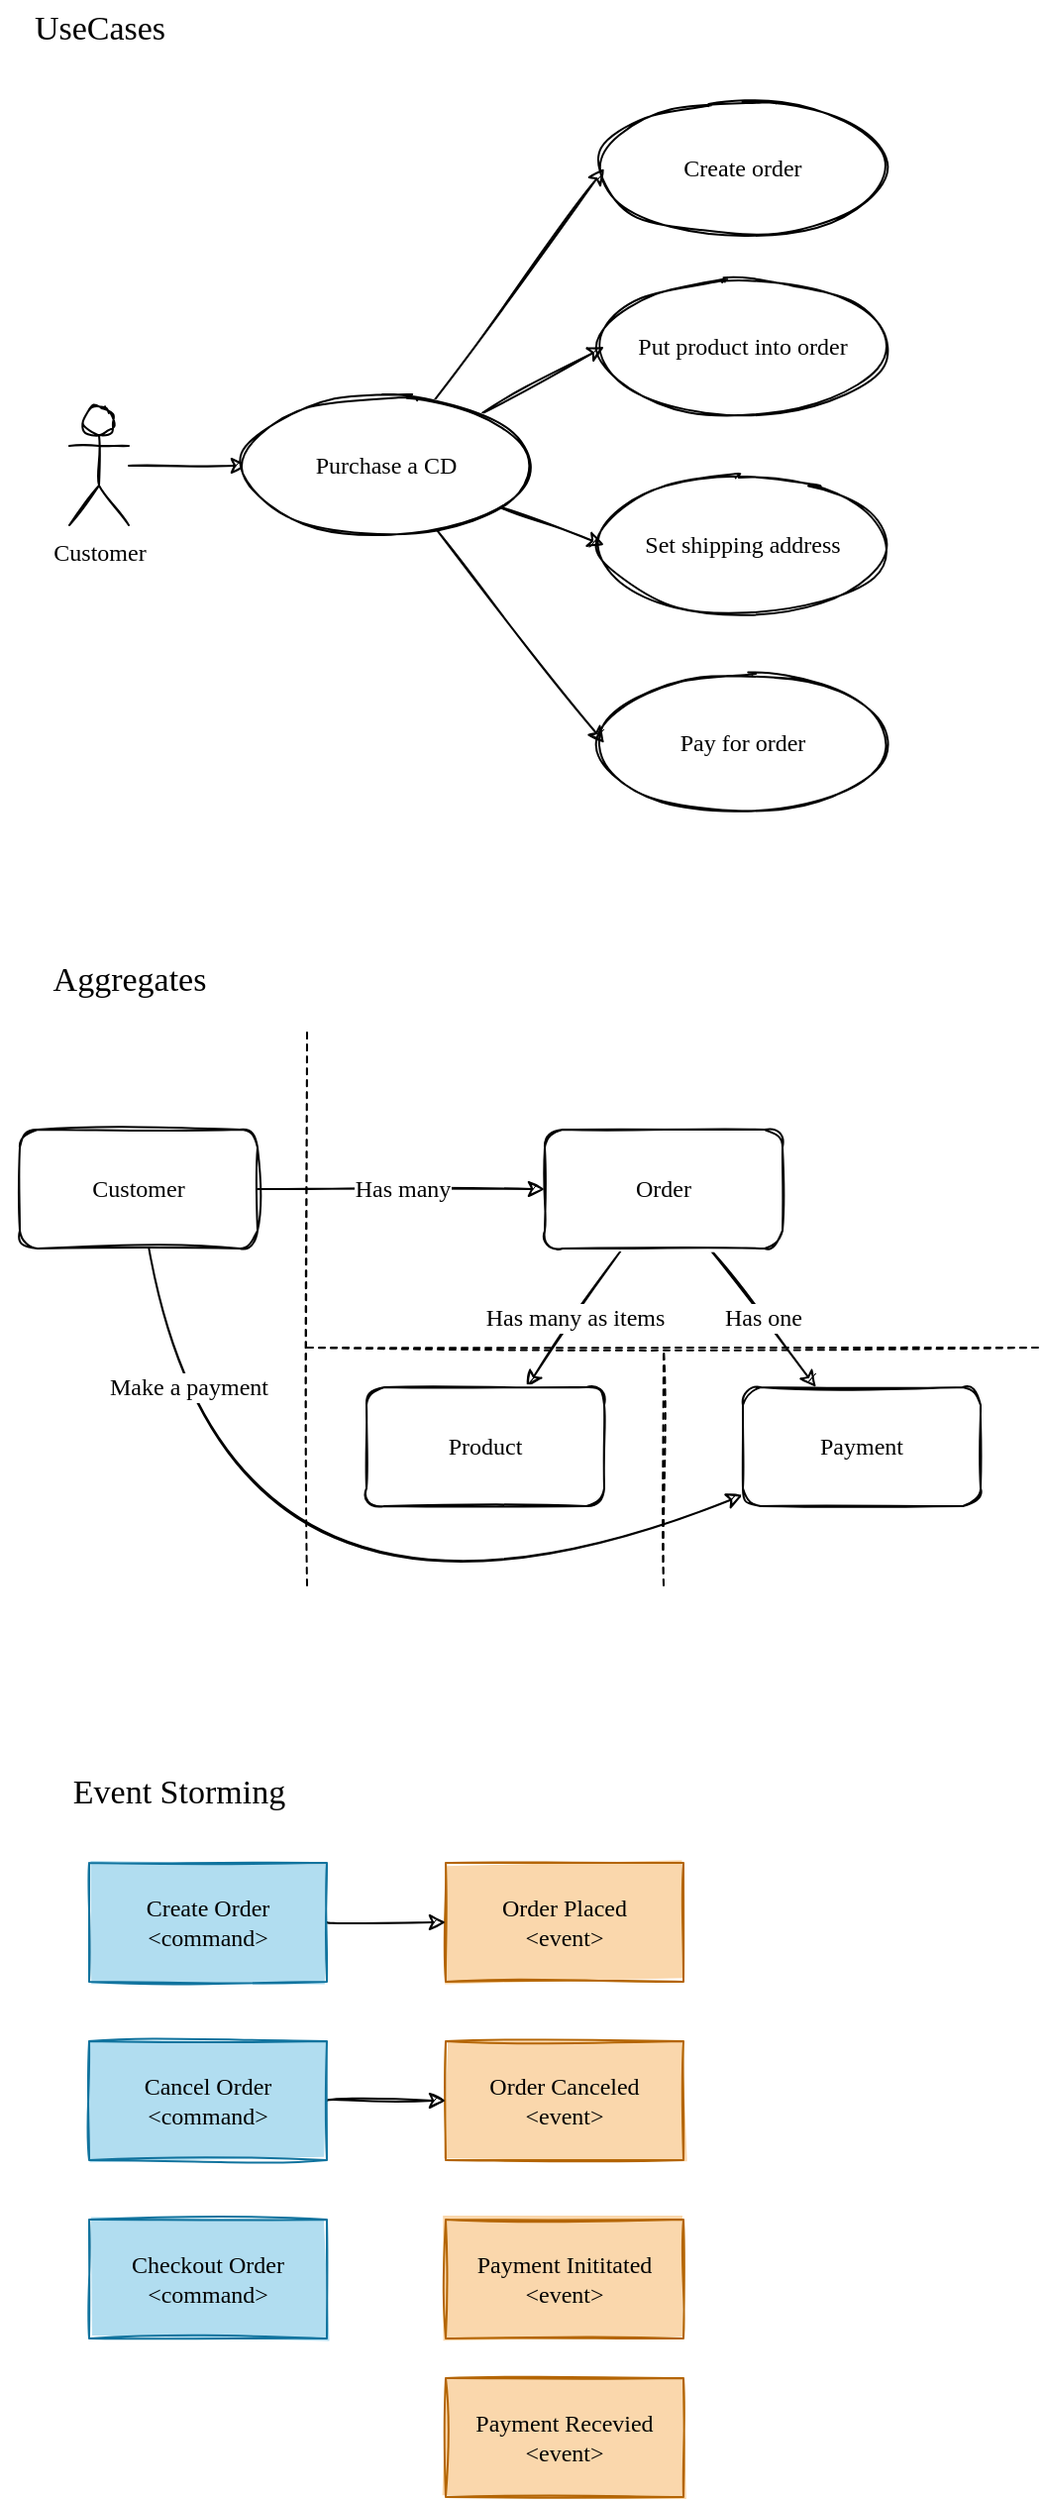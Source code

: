 <mxfile version="20.5.3" type="embed"><diagram id="23iRSUPoRavnBvh4doch" name="MusicCorp"><mxGraphModel dx="535" dy="411" grid="1" gridSize="10" guides="1" tooltips="1" connect="1" arrows="1" fold="1" page="1" pageScale="1" pageWidth="827" pageHeight="1169" math="0" shadow="0"><root><mxCell id="0"/><mxCell id="1" parent="0"/><mxCell id="RXbtguzAtdwIQvgYZh3G-12" value="" style="endArrow=none;dashed=1;html=1;rounded=0;shadow=0;sketch=1;fontFamily=Comic Sans MS;fontSize=12;" edge="1" parent="1"><mxGeometry width="50" height="50" relative="1" as="geometry"><mxPoint x="190" y="840" as="sourcePoint"/><mxPoint x="190" y="560" as="targetPoint"/></mxGeometry></mxCell><mxCell id="tCSPe5C31GYXscqeNvCz-13" style="edgeStyle=none;rounded=0;sketch=1;orthogonalLoop=1;jettySize=auto;html=1;shadow=0;fontFamily=Comic Sans MS;fontSize=23;" edge="1" parent="1" source="tCSPe5C31GYXscqeNvCz-2" target="tCSPe5C31GYXscqeNvCz-7"><mxGeometry relative="1" as="geometry"/></mxCell><mxCell id="tCSPe5C31GYXscqeNvCz-2" value="Customer" style="shape=umlActor;verticalLabelPosition=bottom;verticalAlign=top;html=1;outlineConnect=0;shadow=0;sketch=1;fontFamily=Comic Sans MS;" vertex="1" parent="1"><mxGeometry x="70" y="245" width="30" height="60" as="geometry"/></mxCell><mxCell id="tCSPe5C31GYXscqeNvCz-3" value="Create order" style="ellipse;whiteSpace=wrap;html=1;shadow=0;sketch=1;fontFamily=Comic Sans MS;" vertex="1" parent="1"><mxGeometry x="340" y="90" width="140" height="70" as="geometry"/></mxCell><mxCell id="tCSPe5C31GYXscqeNvCz-4" value="Put product into order" style="ellipse;whiteSpace=wrap;html=1;shadow=0;sketch=1;fontFamily=Comic Sans MS;" vertex="1" parent="1"><mxGeometry x="340" y="180" width="140" height="70" as="geometry"/></mxCell><mxCell id="tCSPe5C31GYXscqeNvCz-5" value="Set shipping address" style="ellipse;whiteSpace=wrap;html=1;shadow=0;sketch=1;fontFamily=Comic Sans MS;" vertex="1" parent="1"><mxGeometry x="340" y="280" width="140" height="70" as="geometry"/></mxCell><mxCell id="tCSPe5C31GYXscqeNvCz-6" value="Pay for order" style="ellipse;whiteSpace=wrap;html=1;shadow=0;sketch=1;fontFamily=Comic Sans MS;" vertex="1" parent="1"><mxGeometry x="340" y="380" width="140" height="70" as="geometry"/></mxCell><mxCell id="tCSPe5C31GYXscqeNvCz-9" style="rounded=0;orthogonalLoop=1;jettySize=auto;html=1;fontFamily=Comic Sans MS;fontSize=23;entryX=0;entryY=0.5;entryDx=0;entryDy=0;shadow=0;sketch=1;" edge="1" parent="1" source="tCSPe5C31GYXscqeNvCz-7" target="tCSPe5C31GYXscqeNvCz-3"><mxGeometry relative="1" as="geometry"/></mxCell><mxCell id="tCSPe5C31GYXscqeNvCz-10" style="edgeStyle=none;rounded=0;sketch=1;orthogonalLoop=1;jettySize=auto;html=1;entryX=0;entryY=0.5;entryDx=0;entryDy=0;shadow=0;fontFamily=Comic Sans MS;fontSize=23;" edge="1" parent="1" source="tCSPe5C31GYXscqeNvCz-7" target="tCSPe5C31GYXscqeNvCz-4"><mxGeometry relative="1" as="geometry"/></mxCell><mxCell id="tCSPe5C31GYXscqeNvCz-11" style="edgeStyle=none;rounded=0;sketch=1;orthogonalLoop=1;jettySize=auto;html=1;entryX=0;entryY=0.5;entryDx=0;entryDy=0;shadow=0;fontFamily=Comic Sans MS;fontSize=23;" edge="1" parent="1" source="tCSPe5C31GYXscqeNvCz-7" target="tCSPe5C31GYXscqeNvCz-5"><mxGeometry relative="1" as="geometry"/></mxCell><mxCell id="tCSPe5C31GYXscqeNvCz-12" style="edgeStyle=none;rounded=0;sketch=1;orthogonalLoop=1;jettySize=auto;html=1;entryX=0;entryY=0.5;entryDx=0;entryDy=0;shadow=0;fontFamily=Comic Sans MS;fontSize=23;" edge="1" parent="1" source="tCSPe5C31GYXscqeNvCz-7" target="tCSPe5C31GYXscqeNvCz-6"><mxGeometry relative="1" as="geometry"/></mxCell><mxCell id="tCSPe5C31GYXscqeNvCz-7" value="Purchase a CD" style="ellipse;whiteSpace=wrap;html=1;shadow=0;sketch=1;fontFamily=Comic Sans MS;" vertex="1" parent="1"><mxGeometry x="160" y="240" width="140" height="70" as="geometry"/></mxCell><mxCell id="RXbtguzAtdwIQvgYZh3G-1" value="UseCases" style="text;html=1;align=center;verticalAlign=middle;resizable=0;points=[];autosize=1;strokeColor=none;fillColor=none;fontSize=17;fontFamily=Comic Sans MS;" vertex="1" parent="1"><mxGeometry x="35" y="40" width="100" height="30" as="geometry"/></mxCell><mxCell id="RXbtguzAtdwIQvgYZh3G-2" value="Aggregates" style="text;html=1;align=center;verticalAlign=middle;resizable=0;points=[];autosize=1;strokeColor=none;fillColor=none;fontSize=17;fontFamily=Comic Sans MS;" vertex="1" parent="1"><mxGeometry x="40" y="520" width="120" height="30" as="geometry"/></mxCell><mxCell id="RXbtguzAtdwIQvgYZh3G-9" value="Has many" style="edgeStyle=none;rounded=0;sketch=1;orthogonalLoop=1;jettySize=auto;html=1;shadow=0;fontFamily=Comic Sans MS;fontSize=12;" edge="1" parent="1" source="RXbtguzAtdwIQvgYZh3G-4" target="RXbtguzAtdwIQvgYZh3G-5"><mxGeometry relative="1" as="geometry"/></mxCell><mxCell id="RXbtguzAtdwIQvgYZh3G-17" value="Make a payment" style="edgeStyle=none;sketch=1;orthogonalLoop=1;jettySize=auto;html=1;shadow=0;fontFamily=Comic Sans MS;fontSize=12;curved=1;" edge="1" parent="1" source="RXbtguzAtdwIQvgYZh3G-4" target="RXbtguzAtdwIQvgYZh3G-8"><mxGeometry x="-0.719" y="8" relative="1" as="geometry"><Array as="points"><mxPoint x="150" y="900"/></Array><mxPoint as="offset"/></mxGeometry></mxCell><mxCell id="RXbtguzAtdwIQvgYZh3G-4" value="Customer" style="rounded=1;whiteSpace=wrap;html=1;shadow=0;sketch=1;fontFamily=Comic Sans MS;fontSize=12;" vertex="1" parent="1"><mxGeometry x="45" y="610" width="120" height="60" as="geometry"/></mxCell><mxCell id="RXbtguzAtdwIQvgYZh3G-10" value="Has many as items" style="edgeStyle=none;rounded=0;sketch=1;orthogonalLoop=1;jettySize=auto;html=1;shadow=0;fontFamily=Comic Sans MS;fontSize=12;" edge="1" parent="1" source="RXbtguzAtdwIQvgYZh3G-5" target="RXbtguzAtdwIQvgYZh3G-7"><mxGeometry relative="1" as="geometry"/></mxCell><mxCell id="RXbtguzAtdwIQvgYZh3G-11" value="Has one" style="edgeStyle=none;rounded=0;sketch=1;orthogonalLoop=1;jettySize=auto;html=1;shadow=0;fontFamily=Comic Sans MS;fontSize=12;" edge="1" parent="1" source="RXbtguzAtdwIQvgYZh3G-5" target="RXbtguzAtdwIQvgYZh3G-8"><mxGeometry relative="1" as="geometry"/></mxCell><mxCell id="RXbtguzAtdwIQvgYZh3G-5" value="Order" style="rounded=1;whiteSpace=wrap;html=1;shadow=0;sketch=1;fontFamily=Comic Sans MS;fontSize=12;" vertex="1" parent="1"><mxGeometry x="310" y="610" width="120" height="60" as="geometry"/></mxCell><mxCell id="RXbtguzAtdwIQvgYZh3G-7" value="Product" style="rounded=1;whiteSpace=wrap;html=1;shadow=0;sketch=1;fontFamily=Comic Sans MS;fontSize=12;" vertex="1" parent="1"><mxGeometry x="220" y="740" width="120" height="60" as="geometry"/></mxCell><mxCell id="RXbtguzAtdwIQvgYZh3G-8" value="Payment" style="rounded=1;whiteSpace=wrap;html=1;shadow=0;sketch=1;fontFamily=Comic Sans MS;fontSize=12;" vertex="1" parent="1"><mxGeometry x="410" y="740" width="120" height="60" as="geometry"/></mxCell><mxCell id="RXbtguzAtdwIQvgYZh3G-13" value="" style="endArrow=none;dashed=1;html=1;rounded=0;shadow=0;sketch=1;fontFamily=Comic Sans MS;fontSize=12;" edge="1" parent="1"><mxGeometry width="50" height="50" relative="1" as="geometry"><mxPoint x="190" y="720" as="sourcePoint"/><mxPoint x="560" y="720" as="targetPoint"/></mxGeometry></mxCell><mxCell id="RXbtguzAtdwIQvgYZh3G-14" value="" style="endArrow=none;dashed=1;html=1;rounded=0;shadow=0;sketch=1;fontFamily=Comic Sans MS;fontSize=12;" edge="1" parent="1"><mxGeometry width="50" height="50" relative="1" as="geometry"><mxPoint x="370" y="840" as="sourcePoint"/><mxPoint x="370" y="720" as="targetPoint"/></mxGeometry></mxCell><mxCell id="RXbtguzAtdwIQvgYZh3G-18" value="Event Storming" style="text;html=1;align=center;verticalAlign=middle;resizable=0;points=[];autosize=1;strokeColor=none;fillColor=none;fontSize=17;fontFamily=Comic Sans MS;" vertex="1" parent="1"><mxGeometry x="50" y="930" width="150" height="30" as="geometry"/></mxCell><mxCell id="GzQ4yoHQWWwTdIttve31-1" value="Order Placed&lt;br&gt;&amp;lt;event&amp;gt;" style="rounded=0;whiteSpace=wrap;html=1;shadow=0;sketch=1;fontFamily=Comic Sans MS;fontSize=12;fillColor=#fad7ac;strokeColor=#b46504;fillStyle=solid;" vertex="1" parent="1"><mxGeometry x="260" y="980" width="120" height="60" as="geometry"/></mxCell><mxCell id="GzQ4yoHQWWwTdIttve31-2" value="Order Canceled&lt;br&gt;&amp;lt;event&amp;gt;" style="rounded=0;whiteSpace=wrap;html=1;shadow=0;sketch=1;fontFamily=Comic Sans MS;fontSize=12;fillColor=#fad7ac;strokeColor=#b46504;fillStyle=solid;" vertex="1" parent="1"><mxGeometry x="260" y="1070" width="120" height="60" as="geometry"/></mxCell><mxCell id="GzQ4yoHQWWwTdIttve31-3" value="Payment Inititated&lt;br&gt;&amp;lt;event&amp;gt;" style="rounded=0;whiteSpace=wrap;html=1;shadow=0;sketch=1;fontFamily=Comic Sans MS;fontSize=12;fillColor=#fad7ac;strokeColor=#b46504;fillStyle=solid;" vertex="1" parent="1"><mxGeometry x="260" y="1160" width="120" height="60" as="geometry"/></mxCell><mxCell id="GzQ4yoHQWWwTdIttve31-4" value="Payment Recevied&lt;br&gt;&amp;lt;event&amp;gt;" style="rounded=0;whiteSpace=wrap;html=1;shadow=0;sketch=1;fontFamily=Comic Sans MS;fontSize=12;fillColor=#fad7ac;strokeColor=#b46504;fillStyle=solid;" vertex="1" parent="1"><mxGeometry x="260" y="1240" width="120" height="60" as="geometry"/></mxCell><mxCell id="GzQ4yoHQWWwTdIttve31-8" style="edgeStyle=none;curved=1;sketch=1;orthogonalLoop=1;jettySize=auto;html=1;shadow=0;fontFamily=Comic Sans MS;fontSize=12;" edge="1" parent="1" source="GzQ4yoHQWWwTdIttve31-7" target="GzQ4yoHQWWwTdIttve31-1"><mxGeometry relative="1" as="geometry"/></mxCell><mxCell id="GzQ4yoHQWWwTdIttve31-7" value="Create Order&lt;br&gt;&amp;lt;command&amp;gt;" style="rounded=0;whiteSpace=wrap;html=1;shadow=0;sketch=1;fontFamily=Comic Sans MS;fontSize=12;fillColor=#b1ddf0;strokeColor=#10739e;fillStyle=solid;" vertex="1" parent="1"><mxGeometry x="80" y="980" width="120" height="60" as="geometry"/></mxCell><mxCell id="GzQ4yoHQWWwTdIttve31-10" style="edgeStyle=none;curved=1;sketch=1;orthogonalLoop=1;jettySize=auto;html=1;shadow=0;fontFamily=Comic Sans MS;fontSize=12;" edge="1" parent="1" source="GzQ4yoHQWWwTdIttve31-9" target="GzQ4yoHQWWwTdIttve31-2"><mxGeometry relative="1" as="geometry"/></mxCell><mxCell id="GzQ4yoHQWWwTdIttve31-9" value="Cancel Order&lt;br&gt;&amp;lt;command&amp;gt;" style="rounded=0;whiteSpace=wrap;html=1;shadow=0;sketch=1;fontFamily=Comic Sans MS;fontSize=12;fillColor=#b1ddf0;strokeColor=#10739e;fillStyle=solid;" vertex="1" parent="1"><mxGeometry x="80" y="1070" width="120" height="60" as="geometry"/></mxCell><mxCell id="GzQ4yoHQWWwTdIttve31-11" value="Checkout Order&lt;br&gt;&amp;lt;command&amp;gt;" style="rounded=0;whiteSpace=wrap;html=1;shadow=0;sketch=1;fontFamily=Comic Sans MS;fontSize=12;fillColor=#b1ddf0;strokeColor=#10739e;fillStyle=solid;" vertex="1" parent="1"><mxGeometry x="80" y="1160" width="120" height="60" as="geometry"/></mxCell></root></mxGraphModel></diagram></mxfile>